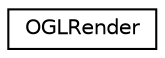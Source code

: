 digraph G
{
  edge [fontname="Helvetica",fontsize="10",labelfontname="Helvetica",labelfontsize="10"];
  node [fontname="Helvetica",fontsize="10",shape=record];
  rankdir=LR;
  Node1 [label="OGLRender",height=0.2,width=0.4,color="black", fillcolor="white", style="filled",URL="$d9/da1/structOGLRender.html"];
}
